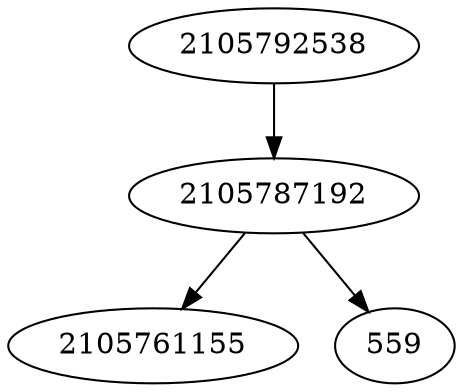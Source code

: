 strict digraph  {
2105787192;
2105792538;
2105761155;
559;
2105787192 -> 2105761155;
2105787192 -> 559;
2105792538 -> 2105787192;
}
